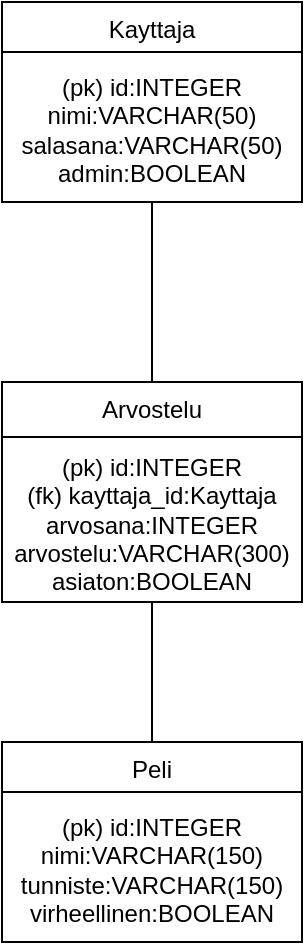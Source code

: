 <mxfile version="10.5.0" type="device"><diagram id="iKK4f_3Mg26iqZN4JN6Q" name="Page-1"><mxGraphModel dx="363" dy="553" grid="1" gridSize="10" guides="1" tooltips="1" connect="1" arrows="1" fold="1" page="1" pageScale="1" pageWidth="827" pageHeight="1169" math="0" shadow="0"><root><mxCell id="0"/><mxCell id="1" parent="0"/><mxCell id="tbrKcX_FpQ66QR-MerFp-1" value="&lt;div&gt;Kayttaja&lt;/div&gt;&lt;div&gt;&lt;br&gt;&lt;/div&gt;&lt;div&gt;(pk) id:INTEGER&lt;/div&gt;&lt;div&gt;nimi:VARCHAR(50)&lt;/div&gt;&lt;div&gt;salasana:VARCHAR(50)&lt;/div&gt;&lt;div&gt;admin:BOOLEAN&lt;br&gt;&lt;/div&gt;" style="rounded=0;whiteSpace=wrap;html=1;verticalAlign=top;" vertex="1" parent="1"><mxGeometry x="190" y="100" width="150" height="100" as="geometry"/></mxCell><mxCell id="tbrKcX_FpQ66QR-MerFp-2" value="&lt;div&gt;Arvostelu&lt;/div&gt;&lt;div&gt;&lt;br&gt;&lt;/div&gt;&lt;div&gt;(pk) id:INTEGER&lt;br&gt;&lt;/div&gt;&lt;div&gt;(fk) kayttaja_id:Kayttaja&lt;br&gt;&lt;/div&gt;&lt;div&gt;arvosana:INTEGER&lt;/div&gt;&lt;div&gt;arvostelu:VARCHAR(300)&lt;br&gt;&lt;/div&gt;&lt;div&gt;asiaton:BOOLEAN&lt;br&gt;&lt;/div&gt;" style="rounded=0;whiteSpace=wrap;html=1;verticalAlign=top;" vertex="1" parent="1"><mxGeometry x="190" y="290" width="150" height="110" as="geometry"/></mxCell><mxCell id="tbrKcX_FpQ66QR-MerFp-3" value="&lt;div&gt;Peli&lt;br&gt;&lt;/div&gt;&lt;div&gt;&lt;br&gt;&lt;/div&gt;&lt;div&gt;(pk) id:INTEGER&lt;/div&gt;&lt;div&gt;nimi:VARCHAR(150)&lt;/div&gt;&lt;div&gt;tunniste:VARCHAR(150)&lt;/div&gt;&lt;div&gt;virheellinen:BOOLEAN&lt;br&gt;&lt;/div&gt;" style="rounded=0;whiteSpace=wrap;html=1;verticalAlign=top;" vertex="1" parent="1"><mxGeometry x="190" y="470" width="150" height="100" as="geometry"/></mxCell><mxCell id="tbrKcX_FpQ66QR-MerFp-4" value="" style="endArrow=none;html=1;entryX=1;entryY=0.25;entryDx=0;entryDy=0;exitX=0;exitY=0.25;exitDx=0;exitDy=0;" edge="1" parent="1" source="tbrKcX_FpQ66QR-MerFp-1" target="tbrKcX_FpQ66QR-MerFp-1"><mxGeometry width="50" height="50" relative="1" as="geometry"><mxPoint x="190" y="640" as="sourcePoint"/><mxPoint x="240" y="590" as="targetPoint"/></mxGeometry></mxCell><mxCell id="tbrKcX_FpQ66QR-MerFp-5" value="" style="endArrow=none;html=1;entryX=1;entryY=0.25;entryDx=0;entryDy=0;exitX=0;exitY=0.25;exitDx=0;exitDy=0;" edge="1" parent="1" source="tbrKcX_FpQ66QR-MerFp-2" target="tbrKcX_FpQ66QR-MerFp-2"><mxGeometry width="50" height="50" relative="1" as="geometry"><mxPoint x="200" y="650" as="sourcePoint"/><mxPoint x="250" y="600" as="targetPoint"/></mxGeometry></mxCell><mxCell id="tbrKcX_FpQ66QR-MerFp-6" value="" style="endArrow=none;html=1;entryX=0.5;entryY=1;entryDx=0;entryDy=0;exitX=0.5;exitY=0;exitDx=0;exitDy=0;" edge="1" parent="1" source="tbrKcX_FpQ66QR-MerFp-3" target="tbrKcX_FpQ66QR-MerFp-2"><mxGeometry width="50" height="50" relative="1" as="geometry"><mxPoint x="210" y="660" as="sourcePoint"/><mxPoint x="260" y="610" as="targetPoint"/></mxGeometry></mxCell><mxCell id="tbrKcX_FpQ66QR-MerFp-7" value="" style="endArrow=none;html=1;entryX=0.5;entryY=1;entryDx=0;entryDy=0;exitX=0.5;exitY=0;exitDx=0;exitDy=0;" edge="1" parent="1" source="tbrKcX_FpQ66QR-MerFp-2" target="tbrKcX_FpQ66QR-MerFp-1"><mxGeometry width="50" height="50" relative="1" as="geometry"><mxPoint x="220" y="670" as="sourcePoint"/><mxPoint x="270" y="620" as="targetPoint"/></mxGeometry></mxCell><mxCell id="tbrKcX_FpQ66QR-MerFp-8" value="" style="endArrow=none;html=1;entryX=1;entryY=0.25;entryDx=0;entryDy=0;exitX=0;exitY=0.25;exitDx=0;exitDy=0;" edge="1" parent="1" source="tbrKcX_FpQ66QR-MerFp-3" target="tbrKcX_FpQ66QR-MerFp-3"><mxGeometry width="50" height="50" relative="1" as="geometry"><mxPoint x="230" y="680" as="sourcePoint"/><mxPoint x="280" y="630" as="targetPoint"/></mxGeometry></mxCell></root></mxGraphModel></diagram></mxfile>
